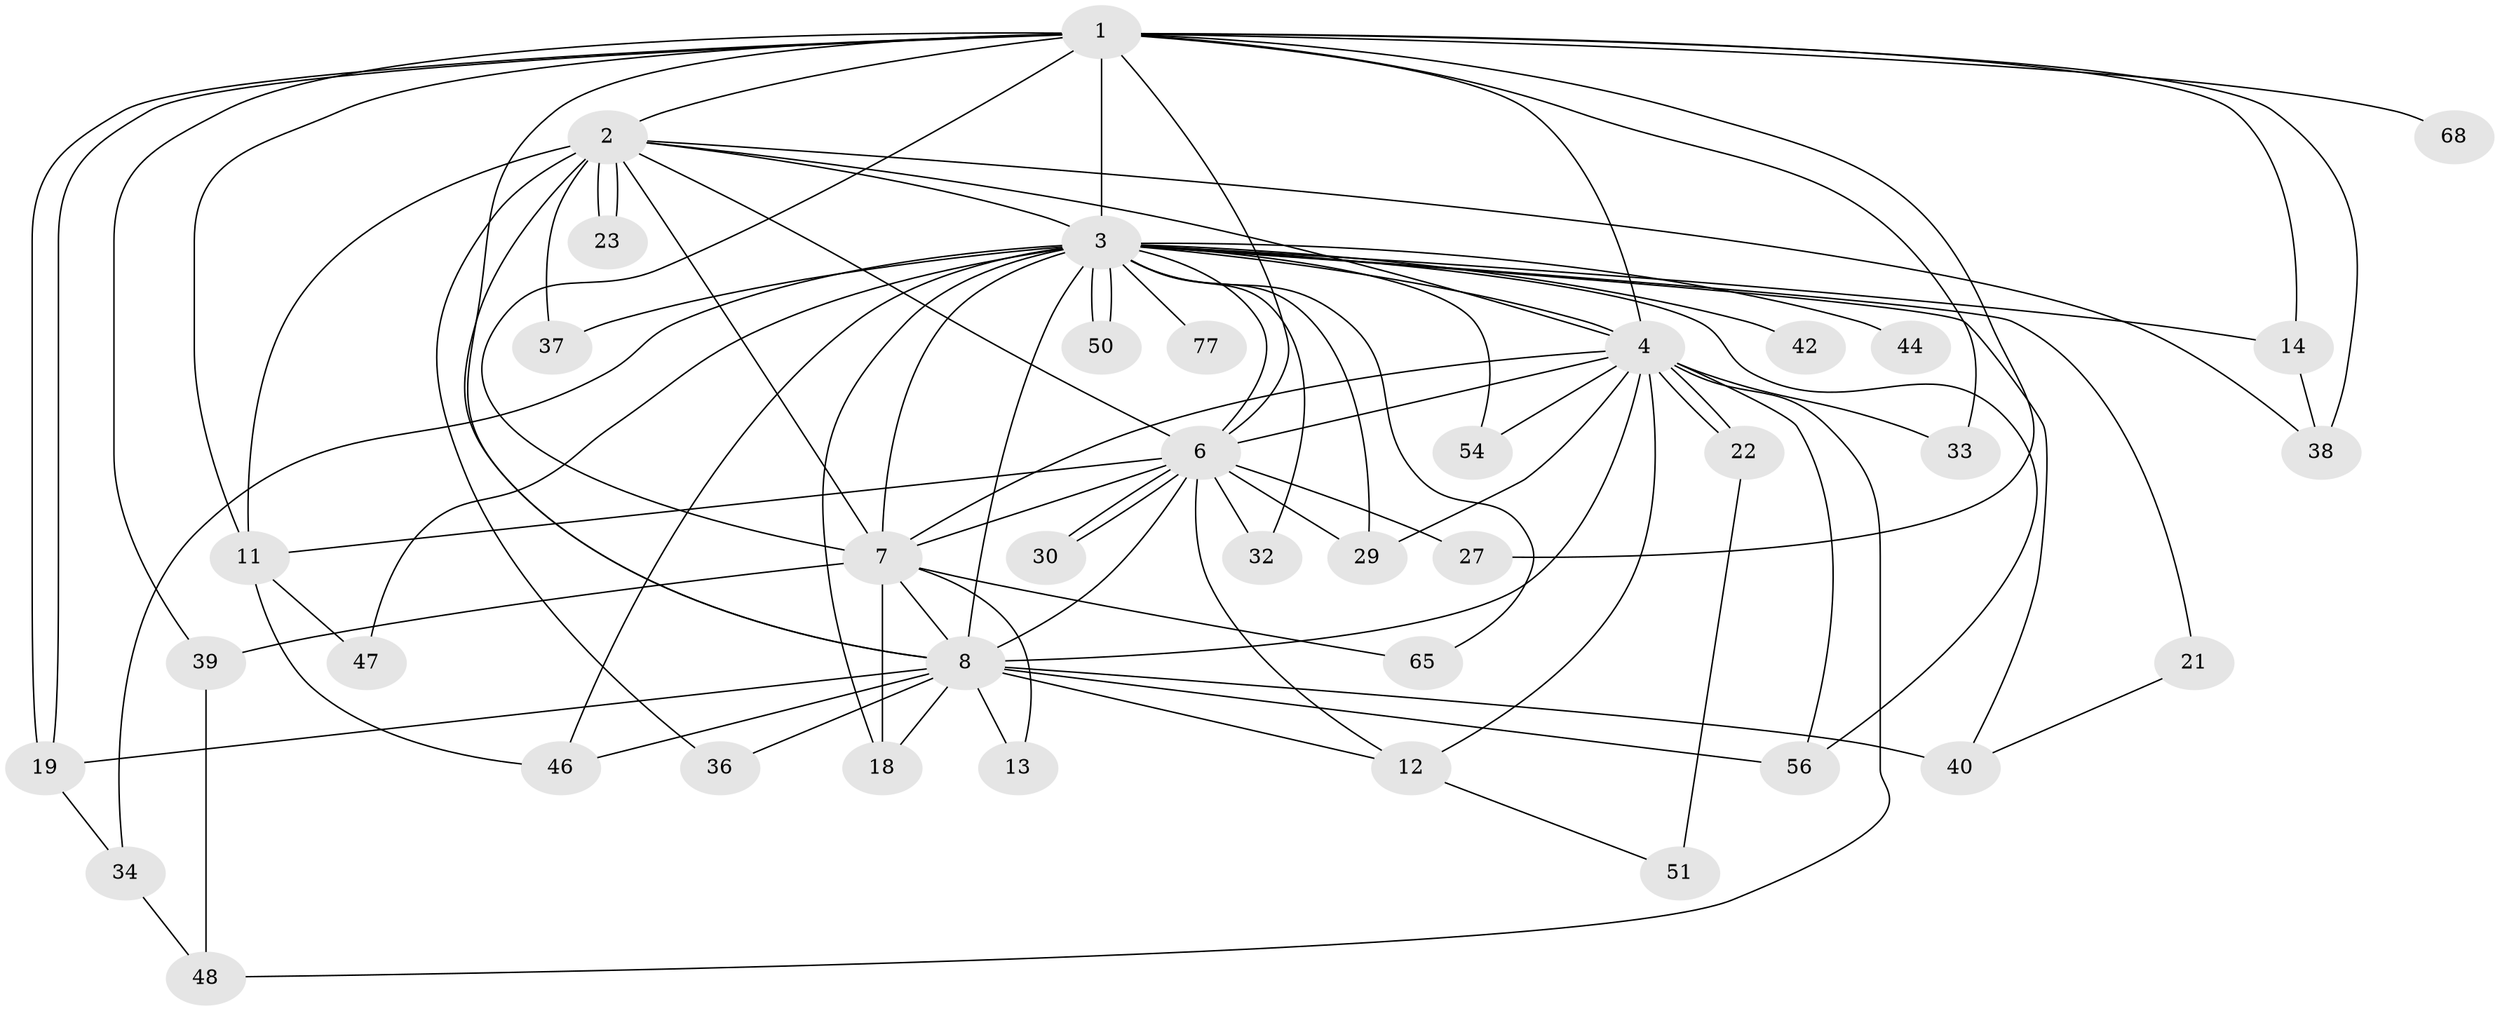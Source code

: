 // original degree distribution, {17: 0.038461538461538464, 18: 0.01282051282051282, 19: 0.02564102564102564, 38: 0.01282051282051282, 15: 0.02564102564102564, 16: 0.01282051282051282, 6: 0.01282051282051282, 4: 0.10256410256410256, 2: 0.5641025641025641, 3: 0.19230769230769232}
// Generated by graph-tools (version 1.1) at 2025/17/03/04/25 18:17:56]
// undirected, 39 vertices, 90 edges
graph export_dot {
graph [start="1"]
  node [color=gray90,style=filled];
  1 [super="+10"];
  2 [super="+52+28+70+24+45"];
  3 [super="+43+5+49"];
  4 [super="+17+66+62"];
  6 [super="+25"];
  7;
  8 [super="+9+63+15"];
  11;
  12 [super="+75"];
  13;
  14 [super="+20"];
  18 [super="+73"];
  19 [super="+31"];
  21;
  22;
  23;
  27 [super="+69"];
  29 [super="+67"];
  30;
  32;
  33;
  34 [super="+76+35"];
  36;
  37;
  38;
  39;
  40 [super="+41"];
  42;
  44;
  46 [super="+59"];
  47;
  48;
  50;
  51;
  54;
  56 [super="+60"];
  65;
  68;
  77;
  1 -- 2 [weight=2];
  1 -- 3 [weight=5];
  1 -- 4 [weight=4];
  1 -- 6 [weight=2];
  1 -- 7 [weight=2];
  1 -- 8 [weight=4];
  1 -- 14 [weight=2];
  1 -- 19;
  1 -- 19;
  1 -- 33;
  1 -- 38;
  1 -- 39;
  1 -- 68;
  1 -- 11;
  1 -- 27 [weight=2];
  2 -- 3 [weight=6];
  2 -- 4;
  2 -- 6;
  2 -- 7;
  2 -- 8 [weight=2];
  2 -- 23;
  2 -- 23;
  2 -- 36;
  2 -- 37;
  2 -- 11 [weight=2];
  2 -- 38;
  3 -- 4 [weight=3];
  3 -- 6 [weight=3];
  3 -- 7 [weight=3];
  3 -- 8 [weight=8];
  3 -- 32;
  3 -- 50;
  3 -- 50;
  3 -- 65;
  3 -- 77;
  3 -- 18;
  3 -- 21;
  3 -- 29;
  3 -- 34;
  3 -- 37;
  3 -- 40;
  3 -- 42;
  3 -- 44;
  3 -- 46;
  3 -- 47;
  3 -- 54;
  3 -- 56;
  3 -- 14;
  4 -- 6;
  4 -- 7;
  4 -- 8 [weight=2];
  4 -- 12;
  4 -- 22;
  4 -- 22;
  4 -- 29;
  4 -- 48;
  4 -- 54;
  4 -- 56;
  4 -- 33;
  6 -- 7;
  6 -- 8 [weight=2];
  6 -- 11;
  6 -- 27;
  6 -- 30;
  6 -- 30;
  6 -- 32;
  6 -- 12;
  6 -- 29;
  7 -- 8 [weight=3];
  7 -- 13;
  7 -- 18;
  7 -- 39;
  7 -- 65;
  8 -- 13;
  8 -- 36;
  8 -- 56;
  8 -- 18;
  8 -- 19;
  8 -- 40 [weight=3];
  8 -- 12;
  8 -- 46 [weight=2];
  11 -- 46;
  11 -- 47;
  12 -- 51;
  14 -- 38;
  19 -- 34;
  21 -- 40;
  22 -- 51;
  34 -- 48;
  39 -- 48;
}
